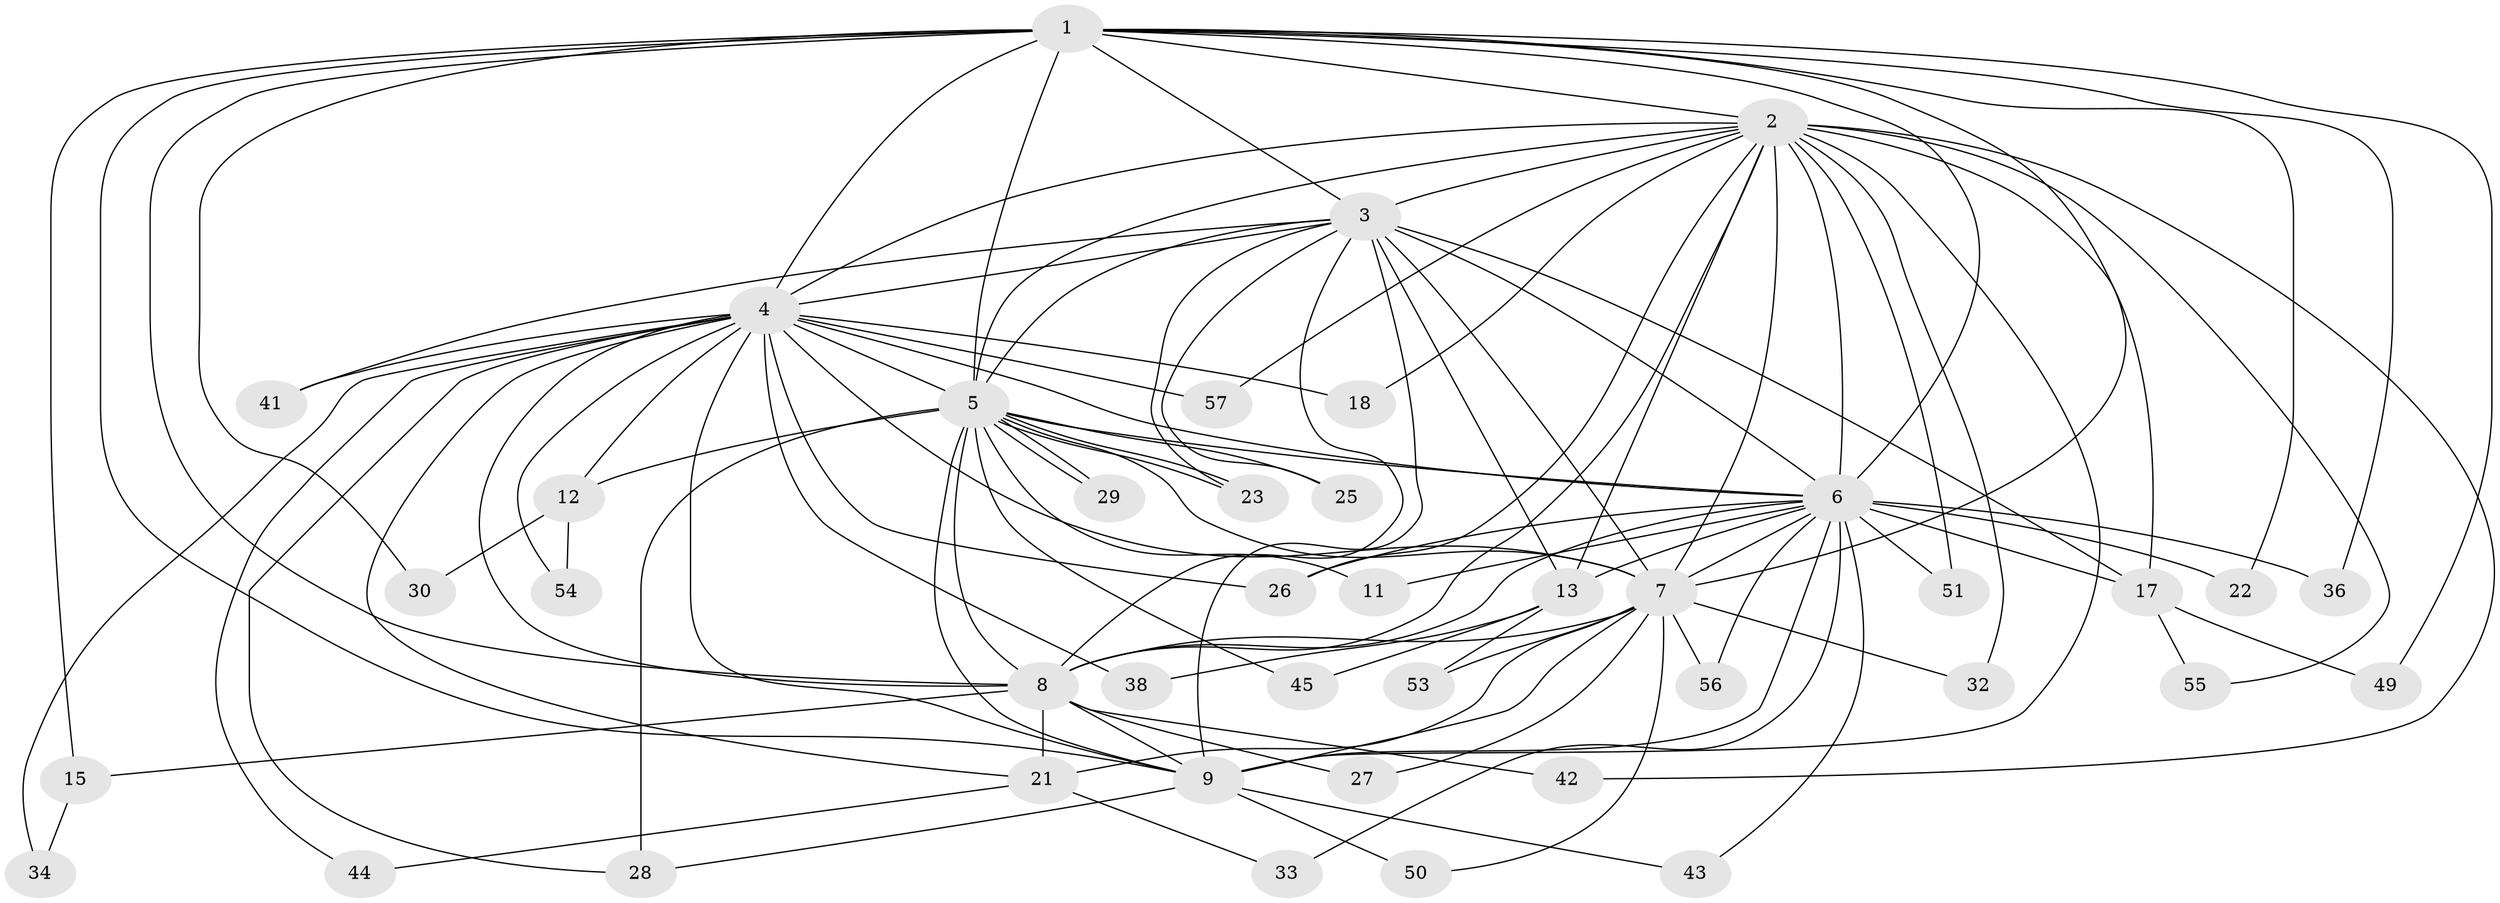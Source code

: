// original degree distribution, {18: 0.017241379310344827, 16: 0.034482758620689655, 22: 0.017241379310344827, 20: 0.017241379310344827, 17: 0.017241379310344827, 15: 0.034482758620689655, 12: 0.017241379310344827, 13: 0.017241379310344827, 3: 0.13793103448275862, 4: 0.034482758620689655, 6: 0.017241379310344827, 2: 0.603448275862069, 5: 0.034482758620689655}
// Generated by graph-tools (version 1.1) at 2025/11/02/27/25 16:11:04]
// undirected, 42 vertices, 108 edges
graph export_dot {
graph [start="1"]
  node [color=gray90,style=filled];
  1 [super="+52"];
  2 [super="+47"];
  3 [super="+16"];
  4 [super="+24"];
  5 [super="+14"];
  6 [super="+10"];
  7 [super="+37"];
  8 [super="+19"];
  9 [super="+20"];
  11 [super="+40"];
  12 [super="+31"];
  13;
  15;
  17 [super="+48"];
  18;
  21 [super="+58"];
  22;
  23 [super="+46"];
  25;
  26 [super="+35"];
  27;
  28 [super="+39"];
  29;
  30;
  32;
  33;
  34;
  36;
  38;
  41;
  42;
  43;
  44;
  45;
  49;
  50;
  51;
  53;
  54;
  55;
  56;
  57;
  1 -- 2;
  1 -- 3;
  1 -- 4;
  1 -- 5 [weight=2];
  1 -- 6 [weight=2];
  1 -- 7;
  1 -- 8;
  1 -- 9 [weight=2];
  1 -- 15;
  1 -- 22;
  1 -- 30;
  1 -- 36;
  1 -- 49;
  2 -- 3;
  2 -- 4;
  2 -- 5;
  2 -- 6 [weight=2];
  2 -- 7;
  2 -- 8;
  2 -- 9;
  2 -- 17;
  2 -- 18;
  2 -- 26;
  2 -- 32;
  2 -- 42;
  2 -- 55;
  2 -- 57;
  2 -- 51;
  2 -- 13;
  3 -- 4;
  3 -- 5;
  3 -- 6 [weight=3];
  3 -- 7 [weight=2];
  3 -- 8;
  3 -- 9;
  3 -- 13;
  3 -- 25;
  3 -- 41;
  3 -- 17;
  3 -- 23;
  4 -- 5;
  4 -- 6 [weight=2];
  4 -- 7;
  4 -- 8;
  4 -- 9;
  4 -- 12;
  4 -- 18;
  4 -- 21;
  4 -- 26;
  4 -- 34;
  4 -- 38;
  4 -- 41;
  4 -- 44;
  4 -- 54;
  4 -- 57;
  4 -- 28;
  5 -- 6 [weight=2];
  5 -- 7;
  5 -- 8;
  5 -- 9;
  5 -- 11;
  5 -- 12 [weight=2];
  5 -- 23;
  5 -- 23;
  5 -- 25;
  5 -- 28;
  5 -- 29;
  5 -- 29;
  5 -- 45;
  6 -- 7 [weight=2];
  6 -- 8 [weight=2];
  6 -- 9 [weight=2];
  6 -- 13;
  6 -- 22;
  6 -- 33;
  6 -- 36;
  6 -- 51;
  6 -- 56;
  6 -- 11 [weight=2];
  6 -- 43;
  6 -- 17;
  6 -- 26;
  7 -- 8;
  7 -- 9;
  7 -- 27;
  7 -- 32;
  7 -- 50;
  7 -- 53;
  7 -- 21;
  7 -- 56;
  8 -- 9;
  8 -- 15;
  8 -- 21;
  8 -- 27;
  8 -- 42;
  9 -- 43;
  9 -- 50;
  9 -- 28;
  12 -- 30;
  12 -- 54;
  13 -- 38;
  13 -- 45;
  13 -- 53;
  15 -- 34;
  17 -- 49;
  17 -- 55;
  21 -- 33;
  21 -- 44;
}
